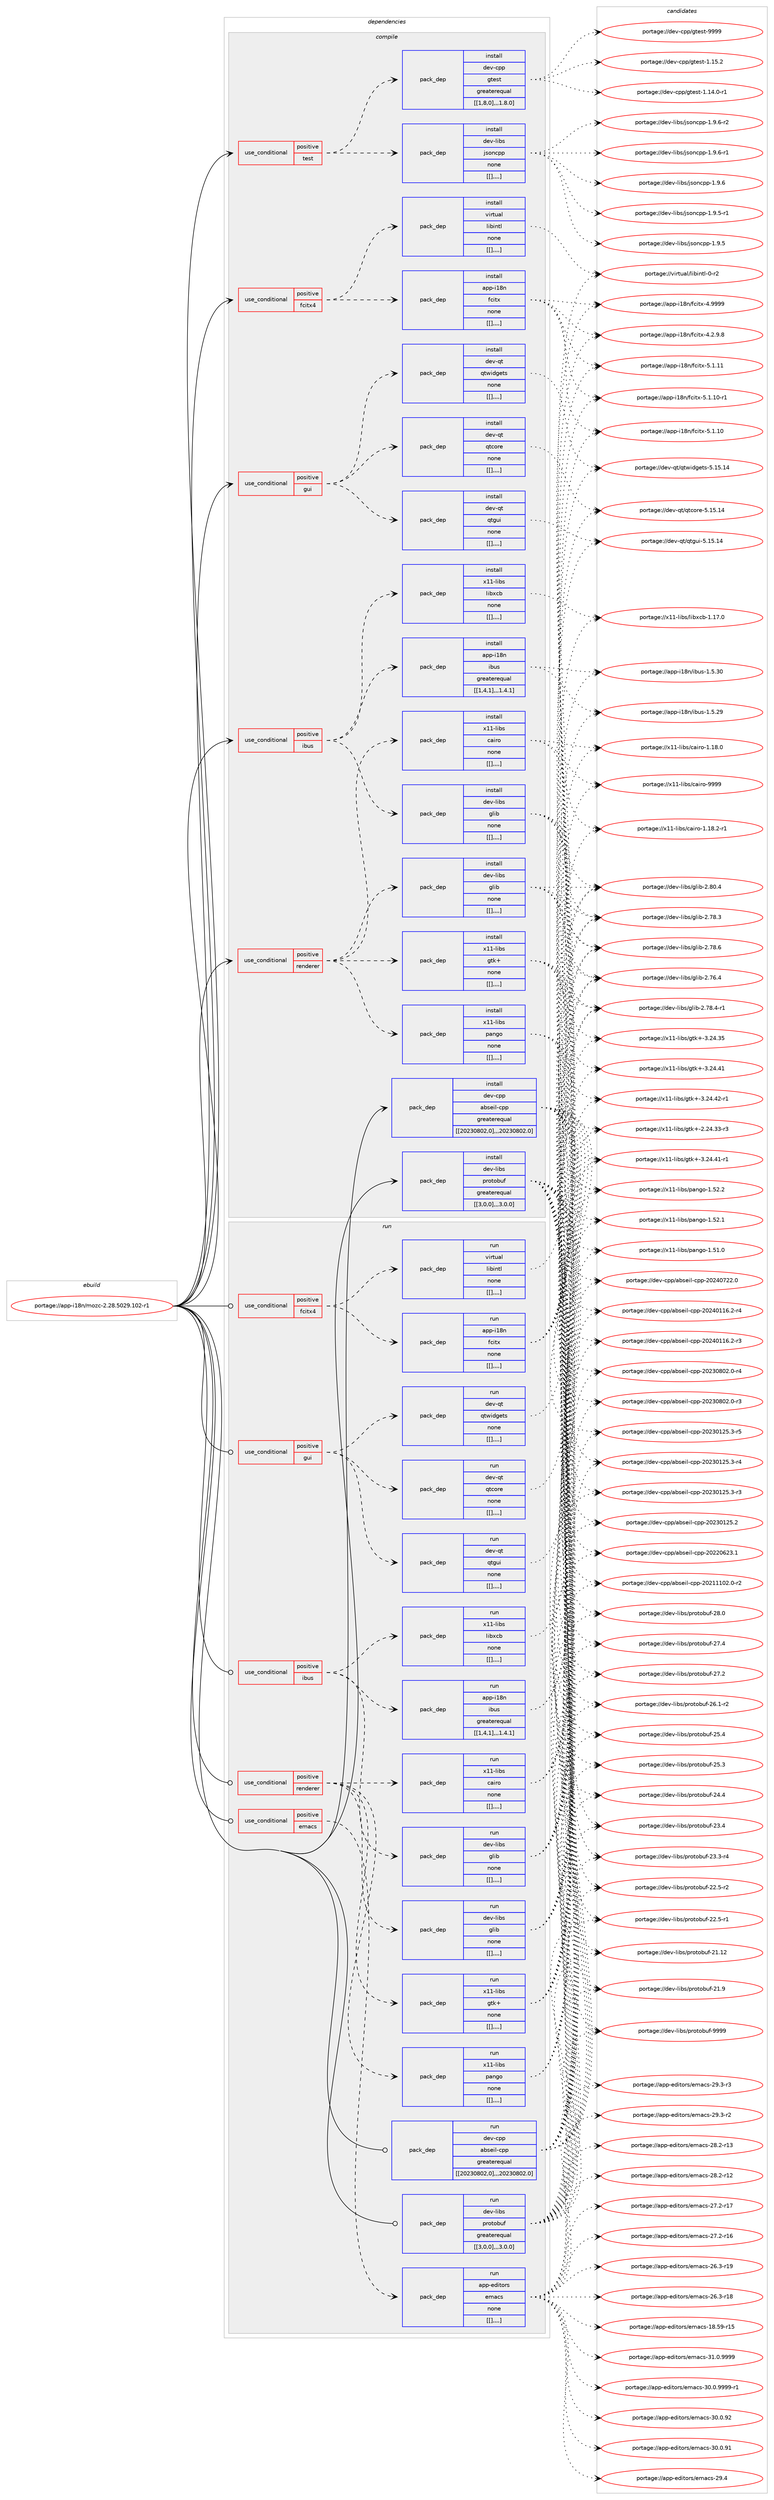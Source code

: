 digraph prolog {

# *************
# Graph options
# *************

newrank=true;
concentrate=true;
compound=true;
graph [rankdir=LR,fontname=Helvetica,fontsize=10,ranksep=1.5];#, ranksep=2.5, nodesep=0.2];
edge  [arrowhead=vee];
node  [fontname=Helvetica,fontsize=10];

# **********
# The ebuild
# **********

subgraph cluster_leftcol {
color=gray;
label=<<i>ebuild</i>>;
id [label="portage://app-i18n/mozc-2.28.5029.102-r1", color=red, width=4, href="../app-i18n/mozc-2.28.5029.102-r1.svg"];
}

# ****************
# The dependencies
# ****************

subgraph cluster_midcol {
color=gray;
label=<<i>dependencies</i>>;
subgraph cluster_compile {
fillcolor="#eeeeee";
style=filled;
label=<<i>compile</i>>;
subgraph cond12430 {
dependency41150 [label=<<TABLE BORDER="0" CELLBORDER="1" CELLSPACING="0" CELLPADDING="4"><TR><TD ROWSPAN="3" CELLPADDING="10">use_conditional</TD></TR><TR><TD>positive</TD></TR><TR><TD>fcitx4</TD></TR></TABLE>>, shape=none, color=red];
subgraph pack28327 {
dependency41167 [label=<<TABLE BORDER="0" CELLBORDER="1" CELLSPACING="0" CELLPADDING="4" WIDTH="220"><TR><TD ROWSPAN="6" CELLPADDING="30">pack_dep</TD></TR><TR><TD WIDTH="110">install</TD></TR><TR><TD>app-i18n</TD></TR><TR><TD>fcitx</TD></TR><TR><TD>none</TD></TR><TR><TD>[[],,,,]</TD></TR></TABLE>>, shape=none, color=blue];
}
dependency41150:e -> dependency41167:w [weight=20,style="dashed",arrowhead="vee"];
subgraph pack28330 {
dependency41173 [label=<<TABLE BORDER="0" CELLBORDER="1" CELLSPACING="0" CELLPADDING="4" WIDTH="220"><TR><TD ROWSPAN="6" CELLPADDING="30">pack_dep</TD></TR><TR><TD WIDTH="110">install</TD></TR><TR><TD>virtual</TD></TR><TR><TD>libintl</TD></TR><TR><TD>none</TD></TR><TR><TD>[[],,,,]</TD></TR></TABLE>>, shape=none, color=blue];
}
dependency41150:e -> dependency41173:w [weight=20,style="dashed",arrowhead="vee"];
}
id:e -> dependency41150:w [weight=20,style="solid",arrowhead="vee"];
subgraph cond12443 {
dependency41205 [label=<<TABLE BORDER="0" CELLBORDER="1" CELLSPACING="0" CELLPADDING="4"><TR><TD ROWSPAN="3" CELLPADDING="10">use_conditional</TD></TR><TR><TD>positive</TD></TR><TR><TD>gui</TD></TR></TABLE>>, shape=none, color=red];
subgraph pack28369 {
dependency41289 [label=<<TABLE BORDER="0" CELLBORDER="1" CELLSPACING="0" CELLPADDING="4" WIDTH="220"><TR><TD ROWSPAN="6" CELLPADDING="30">pack_dep</TD></TR><TR><TD WIDTH="110">install</TD></TR><TR><TD>dev-qt</TD></TR><TR><TD>qtcore</TD></TR><TR><TD>none</TD></TR><TR><TD>[[],,,,]</TD></TR></TABLE>>, shape=none, color=blue];
}
dependency41205:e -> dependency41289:w [weight=20,style="dashed",arrowhead="vee"];
subgraph pack28428 {
dependency41352 [label=<<TABLE BORDER="0" CELLBORDER="1" CELLSPACING="0" CELLPADDING="4" WIDTH="220"><TR><TD ROWSPAN="6" CELLPADDING="30">pack_dep</TD></TR><TR><TD WIDTH="110">install</TD></TR><TR><TD>dev-qt</TD></TR><TR><TD>qtgui</TD></TR><TR><TD>none</TD></TR><TR><TD>[[],,,,]</TD></TR></TABLE>>, shape=none, color=blue];
}
dependency41205:e -> dependency41352:w [weight=20,style="dashed",arrowhead="vee"];
subgraph pack28465 {
dependency41374 [label=<<TABLE BORDER="0" CELLBORDER="1" CELLSPACING="0" CELLPADDING="4" WIDTH="220"><TR><TD ROWSPAN="6" CELLPADDING="30">pack_dep</TD></TR><TR><TD WIDTH="110">install</TD></TR><TR><TD>dev-qt</TD></TR><TR><TD>qtwidgets</TD></TR><TR><TD>none</TD></TR><TR><TD>[[],,,,]</TD></TR></TABLE>>, shape=none, color=blue];
}
dependency41205:e -> dependency41374:w [weight=20,style="dashed",arrowhead="vee"];
}
id:e -> dependency41205:w [weight=20,style="solid",arrowhead="vee"];
subgraph cond12493 {
dependency41451 [label=<<TABLE BORDER="0" CELLBORDER="1" CELLSPACING="0" CELLPADDING="4"><TR><TD ROWSPAN="3" CELLPADDING="10">use_conditional</TD></TR><TR><TD>positive</TD></TR><TR><TD>ibus</TD></TR></TABLE>>, shape=none, color=red];
subgraph pack28562 {
dependency41490 [label=<<TABLE BORDER="0" CELLBORDER="1" CELLSPACING="0" CELLPADDING="4" WIDTH="220"><TR><TD ROWSPAN="6" CELLPADDING="30">pack_dep</TD></TR><TR><TD WIDTH="110">install</TD></TR><TR><TD>app-i18n</TD></TR><TR><TD>ibus</TD></TR><TR><TD>greaterequal</TD></TR><TR><TD>[[1,4,1],,,1.4.1]</TD></TR></TABLE>>, shape=none, color=blue];
}
dependency41451:e -> dependency41490:w [weight=20,style="dashed",arrowhead="vee"];
subgraph pack28565 {
dependency41511 [label=<<TABLE BORDER="0" CELLBORDER="1" CELLSPACING="0" CELLPADDING="4" WIDTH="220"><TR><TD ROWSPAN="6" CELLPADDING="30">pack_dep</TD></TR><TR><TD WIDTH="110">install</TD></TR><TR><TD>dev-libs</TD></TR><TR><TD>glib</TD></TR><TR><TD>none</TD></TR><TR><TD>[[],,,,]</TD></TR></TABLE>>, shape=none, color=blue];
}
dependency41451:e -> dependency41511:w [weight=20,style="dashed",arrowhead="vee"];
subgraph pack28581 {
dependency41516 [label=<<TABLE BORDER="0" CELLBORDER="1" CELLSPACING="0" CELLPADDING="4" WIDTH="220"><TR><TD ROWSPAN="6" CELLPADDING="30">pack_dep</TD></TR><TR><TD WIDTH="110">install</TD></TR><TR><TD>x11-libs</TD></TR><TR><TD>libxcb</TD></TR><TR><TD>none</TD></TR><TR><TD>[[],,,,]</TD></TR></TABLE>>, shape=none, color=blue];
}
dependency41451:e -> dependency41516:w [weight=20,style="dashed",arrowhead="vee"];
}
id:e -> dependency41451:w [weight=20,style="solid",arrowhead="vee"];
subgraph cond12532 {
dependency41547 [label=<<TABLE BORDER="0" CELLBORDER="1" CELLSPACING="0" CELLPADDING="4"><TR><TD ROWSPAN="3" CELLPADDING="10">use_conditional</TD></TR><TR><TD>positive</TD></TR><TR><TD>renderer</TD></TR></TABLE>>, shape=none, color=red];
subgraph pack28612 {
dependency41563 [label=<<TABLE BORDER="0" CELLBORDER="1" CELLSPACING="0" CELLPADDING="4" WIDTH="220"><TR><TD ROWSPAN="6" CELLPADDING="30">pack_dep</TD></TR><TR><TD WIDTH="110">install</TD></TR><TR><TD>dev-libs</TD></TR><TR><TD>glib</TD></TR><TR><TD>none</TD></TR><TR><TD>[[],,,,]</TD></TR></TABLE>>, shape=none, color=blue];
}
dependency41547:e -> dependency41563:w [weight=20,style="dashed",arrowhead="vee"];
subgraph pack28615 {
dependency41568 [label=<<TABLE BORDER="0" CELLBORDER="1" CELLSPACING="0" CELLPADDING="4" WIDTH="220"><TR><TD ROWSPAN="6" CELLPADDING="30">pack_dep</TD></TR><TR><TD WIDTH="110">install</TD></TR><TR><TD>x11-libs</TD></TR><TR><TD>cairo</TD></TR><TR><TD>none</TD></TR><TR><TD>[[],,,,]</TD></TR></TABLE>>, shape=none, color=blue];
}
dependency41547:e -> dependency41568:w [weight=20,style="dashed",arrowhead="vee"];
subgraph pack28627 {
dependency41616 [label=<<TABLE BORDER="0" CELLBORDER="1" CELLSPACING="0" CELLPADDING="4" WIDTH="220"><TR><TD ROWSPAN="6" CELLPADDING="30">pack_dep</TD></TR><TR><TD WIDTH="110">install</TD></TR><TR><TD>x11-libs</TD></TR><TR><TD>gtk+</TD></TR><TR><TD>none</TD></TR><TR><TD>[[],,,,]</TD></TR></TABLE>>, shape=none, color=blue];
}
dependency41547:e -> dependency41616:w [weight=20,style="dashed",arrowhead="vee"];
subgraph pack28669 {
dependency41646 [label=<<TABLE BORDER="0" CELLBORDER="1" CELLSPACING="0" CELLPADDING="4" WIDTH="220"><TR><TD ROWSPAN="6" CELLPADDING="30">pack_dep</TD></TR><TR><TD WIDTH="110">install</TD></TR><TR><TD>x11-libs</TD></TR><TR><TD>pango</TD></TR><TR><TD>none</TD></TR><TR><TD>[[],,,,]</TD></TR></TABLE>>, shape=none, color=blue];
}
dependency41547:e -> dependency41646:w [weight=20,style="dashed",arrowhead="vee"];
}
id:e -> dependency41547:w [weight=20,style="solid",arrowhead="vee"];
subgraph cond12584 {
dependency41795 [label=<<TABLE BORDER="0" CELLBORDER="1" CELLSPACING="0" CELLPADDING="4"><TR><TD ROWSPAN="3" CELLPADDING="10">use_conditional</TD></TR><TR><TD>positive</TD></TR><TR><TD>test</TD></TR></TABLE>>, shape=none, color=red];
subgraph pack28794 {
dependency41804 [label=<<TABLE BORDER="0" CELLBORDER="1" CELLSPACING="0" CELLPADDING="4" WIDTH="220"><TR><TD ROWSPAN="6" CELLPADDING="30">pack_dep</TD></TR><TR><TD WIDTH="110">install</TD></TR><TR><TD>dev-cpp</TD></TR><TR><TD>gtest</TD></TR><TR><TD>greaterequal</TD></TR><TR><TD>[[1,8,0],,,1.8.0]</TD></TR></TABLE>>, shape=none, color=blue];
}
dependency41795:e -> dependency41804:w [weight=20,style="dashed",arrowhead="vee"];
subgraph pack28810 {
dependency41832 [label=<<TABLE BORDER="0" CELLBORDER="1" CELLSPACING="0" CELLPADDING="4" WIDTH="220"><TR><TD ROWSPAN="6" CELLPADDING="30">pack_dep</TD></TR><TR><TD WIDTH="110">install</TD></TR><TR><TD>dev-libs</TD></TR><TR><TD>jsoncpp</TD></TR><TR><TD>none</TD></TR><TR><TD>[[],,,,]</TD></TR></TABLE>>, shape=none, color=blue];
}
dependency41795:e -> dependency41832:w [weight=20,style="dashed",arrowhead="vee"];
}
id:e -> dependency41795:w [weight=20,style="solid",arrowhead="vee"];
subgraph pack28820 {
dependency41845 [label=<<TABLE BORDER="0" CELLBORDER="1" CELLSPACING="0" CELLPADDING="4" WIDTH="220"><TR><TD ROWSPAN="6" CELLPADDING="30">pack_dep</TD></TR><TR><TD WIDTH="110">install</TD></TR><TR><TD>dev-cpp</TD></TR><TR><TD>abseil-cpp</TD></TR><TR><TD>greaterequal</TD></TR><TR><TD>[[20230802,0],,,20230802.0]</TD></TR></TABLE>>, shape=none, color=blue];
}
id:e -> dependency41845:w [weight=20,style="solid",arrowhead="vee"];
subgraph pack28828 {
dependency41855 [label=<<TABLE BORDER="0" CELLBORDER="1" CELLSPACING="0" CELLPADDING="4" WIDTH="220"><TR><TD ROWSPAN="6" CELLPADDING="30">pack_dep</TD></TR><TR><TD WIDTH="110">install</TD></TR><TR><TD>dev-libs</TD></TR><TR><TD>protobuf</TD></TR><TR><TD>greaterequal</TD></TR><TR><TD>[[3,0,0],,,3.0.0]</TD></TR></TABLE>>, shape=none, color=blue];
}
id:e -> dependency41855:w [weight=20,style="solid",arrowhead="vee"];
}
subgraph cluster_compileandrun {
fillcolor="#eeeeee";
style=filled;
label=<<i>compile and run</i>>;
}
subgraph cluster_run {
fillcolor="#eeeeee";
style=filled;
label=<<i>run</i>>;
subgraph cond12608 {
dependency41868 [label=<<TABLE BORDER="0" CELLBORDER="1" CELLSPACING="0" CELLPADDING="4"><TR><TD ROWSPAN="3" CELLPADDING="10">use_conditional</TD></TR><TR><TD>positive</TD></TR><TR><TD>emacs</TD></TR></TABLE>>, shape=none, color=red];
subgraph pack28841 {
dependency41871 [label=<<TABLE BORDER="0" CELLBORDER="1" CELLSPACING="0" CELLPADDING="4" WIDTH="220"><TR><TD ROWSPAN="6" CELLPADDING="30">pack_dep</TD></TR><TR><TD WIDTH="110">run</TD></TR><TR><TD>app-editors</TD></TR><TR><TD>emacs</TD></TR><TR><TD>none</TD></TR><TR><TD>[[],,,,]</TD></TR></TABLE>>, shape=none, color=blue];
}
dependency41868:e -> dependency41871:w [weight=20,style="dashed",arrowhead="vee"];
}
id:e -> dependency41868:w [weight=20,style="solid",arrowhead="odot"];
subgraph cond12619 {
dependency41902 [label=<<TABLE BORDER="0" CELLBORDER="1" CELLSPACING="0" CELLPADDING="4"><TR><TD ROWSPAN="3" CELLPADDING="10">use_conditional</TD></TR><TR><TD>positive</TD></TR><TR><TD>fcitx4</TD></TR></TABLE>>, shape=none, color=red];
subgraph pack28906 {
dependency41958 [label=<<TABLE BORDER="0" CELLBORDER="1" CELLSPACING="0" CELLPADDING="4" WIDTH="220"><TR><TD ROWSPAN="6" CELLPADDING="30">pack_dep</TD></TR><TR><TD WIDTH="110">run</TD></TR><TR><TD>app-i18n</TD></TR><TR><TD>fcitx</TD></TR><TR><TD>none</TD></TR><TR><TD>[[],,,,]</TD></TR></TABLE>>, shape=none, color=blue];
}
dependency41902:e -> dependency41958:w [weight=20,style="dashed",arrowhead="vee"];
subgraph pack28931 {
dependency42055 [label=<<TABLE BORDER="0" CELLBORDER="1" CELLSPACING="0" CELLPADDING="4" WIDTH="220"><TR><TD ROWSPAN="6" CELLPADDING="30">pack_dep</TD></TR><TR><TD WIDTH="110">run</TD></TR><TR><TD>virtual</TD></TR><TR><TD>libintl</TD></TR><TR><TD>none</TD></TR><TR><TD>[[],,,,]</TD></TR></TABLE>>, shape=none, color=blue];
}
dependency41902:e -> dependency42055:w [weight=20,style="dashed",arrowhead="vee"];
}
id:e -> dependency41902:w [weight=20,style="solid",arrowhead="odot"];
subgraph cond12653 {
dependency42074 [label=<<TABLE BORDER="0" CELLBORDER="1" CELLSPACING="0" CELLPADDING="4"><TR><TD ROWSPAN="3" CELLPADDING="10">use_conditional</TD></TR><TR><TD>positive</TD></TR><TR><TD>gui</TD></TR></TABLE>>, shape=none, color=red];
subgraph pack28996 {
dependency42077 [label=<<TABLE BORDER="0" CELLBORDER="1" CELLSPACING="0" CELLPADDING="4" WIDTH="220"><TR><TD ROWSPAN="6" CELLPADDING="30">pack_dep</TD></TR><TR><TD WIDTH="110">run</TD></TR><TR><TD>dev-qt</TD></TR><TR><TD>qtcore</TD></TR><TR><TD>none</TD></TR><TR><TD>[[],,,,]</TD></TR></TABLE>>, shape=none, color=blue];
}
dependency42074:e -> dependency42077:w [weight=20,style="dashed",arrowhead="vee"];
subgraph pack28998 {
dependency42151 [label=<<TABLE BORDER="0" CELLBORDER="1" CELLSPACING="0" CELLPADDING="4" WIDTH="220"><TR><TD ROWSPAN="6" CELLPADDING="30">pack_dep</TD></TR><TR><TD WIDTH="110">run</TD></TR><TR><TD>dev-qt</TD></TR><TR><TD>qtgui</TD></TR><TR><TD>none</TD></TR><TR><TD>[[],,,,]</TD></TR></TABLE>>, shape=none, color=blue];
}
dependency42074:e -> dependency42151:w [weight=20,style="dashed",arrowhead="vee"];
subgraph pack29067 {
dependency42190 [label=<<TABLE BORDER="0" CELLBORDER="1" CELLSPACING="0" CELLPADDING="4" WIDTH="220"><TR><TD ROWSPAN="6" CELLPADDING="30">pack_dep</TD></TR><TR><TD WIDTH="110">run</TD></TR><TR><TD>dev-qt</TD></TR><TR><TD>qtwidgets</TD></TR><TR><TD>none</TD></TR><TR><TD>[[],,,,]</TD></TR></TABLE>>, shape=none, color=blue];
}
dependency42074:e -> dependency42190:w [weight=20,style="dashed",arrowhead="vee"];
}
id:e -> dependency42074:w [weight=20,style="solid",arrowhead="odot"];
subgraph cond12686 {
dependency42210 [label=<<TABLE BORDER="0" CELLBORDER="1" CELLSPACING="0" CELLPADDING="4"><TR><TD ROWSPAN="3" CELLPADDING="10">use_conditional</TD></TR><TR><TD>positive</TD></TR><TR><TD>ibus</TD></TR></TABLE>>, shape=none, color=red];
subgraph pack29183 {
dependency42313 [label=<<TABLE BORDER="0" CELLBORDER="1" CELLSPACING="0" CELLPADDING="4" WIDTH="220"><TR><TD ROWSPAN="6" CELLPADDING="30">pack_dep</TD></TR><TR><TD WIDTH="110">run</TD></TR><TR><TD>app-i18n</TD></TR><TR><TD>ibus</TD></TR><TR><TD>greaterequal</TD></TR><TR><TD>[[1,4,1],,,1.4.1]</TD></TR></TABLE>>, shape=none, color=blue];
}
dependency42210:e -> dependency42313:w [weight=20,style="dashed",arrowhead="vee"];
subgraph pack29202 {
dependency42338 [label=<<TABLE BORDER="0" CELLBORDER="1" CELLSPACING="0" CELLPADDING="4" WIDTH="220"><TR><TD ROWSPAN="6" CELLPADDING="30">pack_dep</TD></TR><TR><TD WIDTH="110">run</TD></TR><TR><TD>dev-libs</TD></TR><TR><TD>glib</TD></TR><TR><TD>none</TD></TR><TR><TD>[[],,,,]</TD></TR></TABLE>>, shape=none, color=blue];
}
dependency42210:e -> dependency42338:w [weight=20,style="dashed",arrowhead="vee"];
subgraph pack29205 {
dependency42340 [label=<<TABLE BORDER="0" CELLBORDER="1" CELLSPACING="0" CELLPADDING="4" WIDTH="220"><TR><TD ROWSPAN="6" CELLPADDING="30">pack_dep</TD></TR><TR><TD WIDTH="110">run</TD></TR><TR><TD>x11-libs</TD></TR><TR><TD>libxcb</TD></TR><TR><TD>none</TD></TR><TR><TD>[[],,,,]</TD></TR></TABLE>>, shape=none, color=blue];
}
dependency42210:e -> dependency42340:w [weight=20,style="dashed",arrowhead="vee"];
}
id:e -> dependency42210:w [weight=20,style="solid",arrowhead="odot"];
subgraph cond12729 {
dependency42433 [label=<<TABLE BORDER="0" CELLBORDER="1" CELLSPACING="0" CELLPADDING="4"><TR><TD ROWSPAN="3" CELLPADDING="10">use_conditional</TD></TR><TR><TD>positive</TD></TR><TR><TD>renderer</TD></TR></TABLE>>, shape=none, color=red];
subgraph pack29301 {
dependency42455 [label=<<TABLE BORDER="0" CELLBORDER="1" CELLSPACING="0" CELLPADDING="4" WIDTH="220"><TR><TD ROWSPAN="6" CELLPADDING="30">pack_dep</TD></TR><TR><TD WIDTH="110">run</TD></TR><TR><TD>dev-libs</TD></TR><TR><TD>glib</TD></TR><TR><TD>none</TD></TR><TR><TD>[[],,,,]</TD></TR></TABLE>>, shape=none, color=blue];
}
dependency42433:e -> dependency42455:w [weight=20,style="dashed",arrowhead="vee"];
subgraph pack29310 {
dependency42472 [label=<<TABLE BORDER="0" CELLBORDER="1" CELLSPACING="0" CELLPADDING="4" WIDTH="220"><TR><TD ROWSPAN="6" CELLPADDING="30">pack_dep</TD></TR><TR><TD WIDTH="110">run</TD></TR><TR><TD>x11-libs</TD></TR><TR><TD>cairo</TD></TR><TR><TD>none</TD></TR><TR><TD>[[],,,,]</TD></TR></TABLE>>, shape=none, color=blue];
}
dependency42433:e -> dependency42472:w [weight=20,style="dashed",arrowhead="vee"];
subgraph pack29314 {
dependency42496 [label=<<TABLE BORDER="0" CELLBORDER="1" CELLSPACING="0" CELLPADDING="4" WIDTH="220"><TR><TD ROWSPAN="6" CELLPADDING="30">pack_dep</TD></TR><TR><TD WIDTH="110">run</TD></TR><TR><TD>x11-libs</TD></TR><TR><TD>gtk+</TD></TR><TR><TD>none</TD></TR><TR><TD>[[],,,,]</TD></TR></TABLE>>, shape=none, color=blue];
}
dependency42433:e -> dependency42496:w [weight=20,style="dashed",arrowhead="vee"];
subgraph pack29340 {
dependency42499 [label=<<TABLE BORDER="0" CELLBORDER="1" CELLSPACING="0" CELLPADDING="4" WIDTH="220"><TR><TD ROWSPAN="6" CELLPADDING="30">pack_dep</TD></TR><TR><TD WIDTH="110">run</TD></TR><TR><TD>x11-libs</TD></TR><TR><TD>pango</TD></TR><TR><TD>none</TD></TR><TR><TD>[[],,,,]</TD></TR></TABLE>>, shape=none, color=blue];
}
dependency42433:e -> dependency42499:w [weight=20,style="dashed",arrowhead="vee"];
}
id:e -> dependency42433:w [weight=20,style="solid",arrowhead="odot"];
subgraph pack29353 {
dependency42522 [label=<<TABLE BORDER="0" CELLBORDER="1" CELLSPACING="0" CELLPADDING="4" WIDTH="220"><TR><TD ROWSPAN="6" CELLPADDING="30">pack_dep</TD></TR><TR><TD WIDTH="110">run</TD></TR><TR><TD>dev-cpp</TD></TR><TR><TD>abseil-cpp</TD></TR><TR><TD>greaterequal</TD></TR><TR><TD>[[20230802,0],,,20230802.0]</TD></TR></TABLE>>, shape=none, color=blue];
}
id:e -> dependency42522:w [weight=20,style="solid",arrowhead="odot"];
subgraph pack29377 {
dependency42553 [label=<<TABLE BORDER="0" CELLBORDER="1" CELLSPACING="0" CELLPADDING="4" WIDTH="220"><TR><TD ROWSPAN="6" CELLPADDING="30">pack_dep</TD></TR><TR><TD WIDTH="110">run</TD></TR><TR><TD>dev-libs</TD></TR><TR><TD>protobuf</TD></TR><TR><TD>greaterequal</TD></TR><TR><TD>[[3,0,0],,,3.0.0]</TD></TR></TABLE>>, shape=none, color=blue];
}
id:e -> dependency42553:w [weight=20,style="solid",arrowhead="odot"];
}
}

# **************
# The candidates
# **************

subgraph cluster_choices {
rank=same;
color=gray;
label=<<i>candidates</i>>;

subgraph choice26979 {
color=black;
nodesep=1;
choice97112112451054956110471029910511612045534649464949 [label="portage://app-i18n/fcitx-5.1.11", color=red, width=4,href="../app-i18n/fcitx-5.1.11.svg"];
choice971121124510549561104710299105116120455346494649484511449 [label="portage://app-i18n/fcitx-5.1.10-r1", color=red, width=4,href="../app-i18n/fcitx-5.1.10-r1.svg"];
choice97112112451054956110471029910511612045534649464948 [label="portage://app-i18n/fcitx-5.1.10", color=red, width=4,href="../app-i18n/fcitx-5.1.10.svg"];
choice97112112451054956110471029910511612045524657575757 [label="portage://app-i18n/fcitx-4.9999", color=red, width=4,href="../app-i18n/fcitx-4.9999.svg"];
choice9711211245105495611047102991051161204552465046574656 [label="portage://app-i18n/fcitx-4.2.9.8", color=red, width=4,href="../app-i18n/fcitx-4.2.9.8.svg"];
dependency41167:e -> choice97112112451054956110471029910511612045534649464949:w [style=dotted,weight="100"];
dependency41167:e -> choice971121124510549561104710299105116120455346494649484511449:w [style=dotted,weight="100"];
dependency41167:e -> choice97112112451054956110471029910511612045534649464948:w [style=dotted,weight="100"];
dependency41167:e -> choice97112112451054956110471029910511612045524657575757:w [style=dotted,weight="100"];
dependency41167:e -> choice9711211245105495611047102991051161204552465046574656:w [style=dotted,weight="100"];
}
subgraph choice26985 {
color=black;
nodesep=1;
choice11810511411611797108471081059810511011610845484511450 [label="portage://virtual/libintl-0-r2", color=red, width=4,href="../virtual/libintl-0-r2.svg"];
dependency41173:e -> choice11810511411611797108471081059810511011610845484511450:w [style=dotted,weight="100"];
}
subgraph choice27049 {
color=black;
nodesep=1;
choice1001011184511311647113116991111141014553464953464952 [label="portage://dev-qt/qtcore-5.15.14", color=red, width=4,href="../dev-qt/qtcore-5.15.14.svg"];
dependency41289:e -> choice1001011184511311647113116991111141014553464953464952:w [style=dotted,weight="100"];
}
subgraph choice27096 {
color=black;
nodesep=1;
choice10010111845113116471131161031171054553464953464952 [label="portage://dev-qt/qtgui-5.15.14", color=red, width=4,href="../dev-qt/qtgui-5.15.14.svg"];
dependency41352:e -> choice10010111845113116471131161031171054553464953464952:w [style=dotted,weight="100"];
}
subgraph choice27103 {
color=black;
nodesep=1;
choice10010111845113116471131161191051001031011161154553464953464952 [label="portage://dev-qt/qtwidgets-5.15.14", color=red, width=4,href="../dev-qt/qtwidgets-5.15.14.svg"];
dependency41374:e -> choice10010111845113116471131161191051001031011161154553464953464952:w [style=dotted,weight="100"];
}
subgraph choice27108 {
color=black;
nodesep=1;
choice97112112451054956110471059811711545494653465148 [label="portage://app-i18n/ibus-1.5.30", color=red, width=4,href="../app-i18n/ibus-1.5.30.svg"];
choice97112112451054956110471059811711545494653465057 [label="portage://app-i18n/ibus-1.5.29", color=red, width=4,href="../app-i18n/ibus-1.5.29.svg"];
dependency41490:e -> choice97112112451054956110471059811711545494653465148:w [style=dotted,weight="100"];
dependency41490:e -> choice97112112451054956110471059811711545494653465057:w [style=dotted,weight="100"];
}
subgraph choice27156 {
color=black;
nodesep=1;
choice1001011184510810598115471031081059845504656484652 [label="portage://dev-libs/glib-2.80.4", color=red, width=4,href="../dev-libs/glib-2.80.4.svg"];
choice1001011184510810598115471031081059845504655564654 [label="portage://dev-libs/glib-2.78.6", color=red, width=4,href="../dev-libs/glib-2.78.6.svg"];
choice10010111845108105981154710310810598455046555646524511449 [label="portage://dev-libs/glib-2.78.4-r1", color=red, width=4,href="../dev-libs/glib-2.78.4-r1.svg"];
choice1001011184510810598115471031081059845504655564651 [label="portage://dev-libs/glib-2.78.3", color=red, width=4,href="../dev-libs/glib-2.78.3.svg"];
choice1001011184510810598115471031081059845504655544652 [label="portage://dev-libs/glib-2.76.4", color=red, width=4,href="../dev-libs/glib-2.76.4.svg"];
dependency41511:e -> choice1001011184510810598115471031081059845504656484652:w [style=dotted,weight="100"];
dependency41511:e -> choice1001011184510810598115471031081059845504655564654:w [style=dotted,weight="100"];
dependency41511:e -> choice10010111845108105981154710310810598455046555646524511449:w [style=dotted,weight="100"];
dependency41511:e -> choice1001011184510810598115471031081059845504655564651:w [style=dotted,weight="100"];
dependency41511:e -> choice1001011184510810598115471031081059845504655544652:w [style=dotted,weight="100"];
}
subgraph choice27178 {
color=black;
nodesep=1;
choice120494945108105981154710810598120999845494649554648 [label="portage://x11-libs/libxcb-1.17.0", color=red, width=4,href="../x11-libs/libxcb-1.17.0.svg"];
dependency41516:e -> choice120494945108105981154710810598120999845494649554648:w [style=dotted,weight="100"];
}
subgraph choice27180 {
color=black;
nodesep=1;
choice1001011184510810598115471031081059845504656484652 [label="portage://dev-libs/glib-2.80.4", color=red, width=4,href="../dev-libs/glib-2.80.4.svg"];
choice1001011184510810598115471031081059845504655564654 [label="portage://dev-libs/glib-2.78.6", color=red, width=4,href="../dev-libs/glib-2.78.6.svg"];
choice10010111845108105981154710310810598455046555646524511449 [label="portage://dev-libs/glib-2.78.4-r1", color=red, width=4,href="../dev-libs/glib-2.78.4-r1.svg"];
choice1001011184510810598115471031081059845504655564651 [label="portage://dev-libs/glib-2.78.3", color=red, width=4,href="../dev-libs/glib-2.78.3.svg"];
choice1001011184510810598115471031081059845504655544652 [label="portage://dev-libs/glib-2.76.4", color=red, width=4,href="../dev-libs/glib-2.76.4.svg"];
dependency41563:e -> choice1001011184510810598115471031081059845504656484652:w [style=dotted,weight="100"];
dependency41563:e -> choice1001011184510810598115471031081059845504655564654:w [style=dotted,weight="100"];
dependency41563:e -> choice10010111845108105981154710310810598455046555646524511449:w [style=dotted,weight="100"];
dependency41563:e -> choice1001011184510810598115471031081059845504655564651:w [style=dotted,weight="100"];
dependency41563:e -> choice1001011184510810598115471031081059845504655544652:w [style=dotted,weight="100"];
}
subgraph choice27190 {
color=black;
nodesep=1;
choice120494945108105981154799971051141114557575757 [label="portage://x11-libs/cairo-9999", color=red, width=4,href="../x11-libs/cairo-9999.svg"];
choice12049494510810598115479997105114111454946495646504511449 [label="portage://x11-libs/cairo-1.18.2-r1", color=red, width=4,href="../x11-libs/cairo-1.18.2-r1.svg"];
choice1204949451081059811547999710511411145494649564648 [label="portage://x11-libs/cairo-1.18.0", color=red, width=4,href="../x11-libs/cairo-1.18.0.svg"];
dependency41568:e -> choice120494945108105981154799971051141114557575757:w [style=dotted,weight="100"];
dependency41568:e -> choice12049494510810598115479997105114111454946495646504511449:w [style=dotted,weight="100"];
dependency41568:e -> choice1204949451081059811547999710511411145494649564648:w [style=dotted,weight="100"];
}
subgraph choice27221 {
color=black;
nodesep=1;
choice12049494510810598115471031161074345514650524652504511449 [label="portage://x11-libs/gtk+-3.24.42-r1", color=red, width=4,href="../x11-libs/gtk+-3.24.42-r1.svg"];
choice12049494510810598115471031161074345514650524652494511449 [label="portage://x11-libs/gtk+-3.24.41-r1", color=red, width=4,href="../x11-libs/gtk+-3.24.41-r1.svg"];
choice1204949451081059811547103116107434551465052465249 [label="portage://x11-libs/gtk+-3.24.41", color=red, width=4,href="../x11-libs/gtk+-3.24.41.svg"];
choice1204949451081059811547103116107434551465052465153 [label="portage://x11-libs/gtk+-3.24.35", color=red, width=4,href="../x11-libs/gtk+-3.24.35.svg"];
choice12049494510810598115471031161074345504650524651514511451 [label="portage://x11-libs/gtk+-2.24.33-r3", color=red, width=4,href="../x11-libs/gtk+-2.24.33-r3.svg"];
dependency41616:e -> choice12049494510810598115471031161074345514650524652504511449:w [style=dotted,weight="100"];
dependency41616:e -> choice12049494510810598115471031161074345514650524652494511449:w [style=dotted,weight="100"];
dependency41616:e -> choice1204949451081059811547103116107434551465052465249:w [style=dotted,weight="100"];
dependency41616:e -> choice1204949451081059811547103116107434551465052465153:w [style=dotted,weight="100"];
dependency41616:e -> choice12049494510810598115471031161074345504650524651514511451:w [style=dotted,weight="100"];
}
subgraph choice27271 {
color=black;
nodesep=1;
choice12049494510810598115471129711010311145494653504650 [label="portage://x11-libs/pango-1.52.2", color=red, width=4,href="../x11-libs/pango-1.52.2.svg"];
choice12049494510810598115471129711010311145494653504649 [label="portage://x11-libs/pango-1.52.1", color=red, width=4,href="../x11-libs/pango-1.52.1.svg"];
choice12049494510810598115471129711010311145494653494648 [label="portage://x11-libs/pango-1.51.0", color=red, width=4,href="../x11-libs/pango-1.51.0.svg"];
dependency41646:e -> choice12049494510810598115471129711010311145494653504650:w [style=dotted,weight="100"];
dependency41646:e -> choice12049494510810598115471129711010311145494653504649:w [style=dotted,weight="100"];
dependency41646:e -> choice12049494510810598115471129711010311145494653494648:w [style=dotted,weight="100"];
}
subgraph choice27276 {
color=black;
nodesep=1;
choice1001011184599112112471031161011151164557575757 [label="portage://dev-cpp/gtest-9999", color=red, width=4,href="../dev-cpp/gtest-9999.svg"];
choice10010111845991121124710311610111511645494649534650 [label="portage://dev-cpp/gtest-1.15.2", color=red, width=4,href="../dev-cpp/gtest-1.15.2.svg"];
choice100101118459911211247103116101115116454946495246484511449 [label="portage://dev-cpp/gtest-1.14.0-r1", color=red, width=4,href="../dev-cpp/gtest-1.14.0-r1.svg"];
dependency41804:e -> choice1001011184599112112471031161011151164557575757:w [style=dotted,weight="100"];
dependency41804:e -> choice10010111845991121124710311610111511645494649534650:w [style=dotted,weight="100"];
dependency41804:e -> choice100101118459911211247103116101115116454946495246484511449:w [style=dotted,weight="100"];
}
subgraph choice27285 {
color=black;
nodesep=1;
choice100101118451081059811547106115111110991121124549465746544511450 [label="portage://dev-libs/jsoncpp-1.9.6-r2", color=red, width=4,href="../dev-libs/jsoncpp-1.9.6-r2.svg"];
choice100101118451081059811547106115111110991121124549465746544511449 [label="portage://dev-libs/jsoncpp-1.9.6-r1", color=red, width=4,href="../dev-libs/jsoncpp-1.9.6-r1.svg"];
choice10010111845108105981154710611511111099112112454946574654 [label="portage://dev-libs/jsoncpp-1.9.6", color=red, width=4,href="../dev-libs/jsoncpp-1.9.6.svg"];
choice100101118451081059811547106115111110991121124549465746534511449 [label="portage://dev-libs/jsoncpp-1.9.5-r1", color=red, width=4,href="../dev-libs/jsoncpp-1.9.5-r1.svg"];
choice10010111845108105981154710611511111099112112454946574653 [label="portage://dev-libs/jsoncpp-1.9.5", color=red, width=4,href="../dev-libs/jsoncpp-1.9.5.svg"];
dependency41832:e -> choice100101118451081059811547106115111110991121124549465746544511450:w [style=dotted,weight="100"];
dependency41832:e -> choice100101118451081059811547106115111110991121124549465746544511449:w [style=dotted,weight="100"];
dependency41832:e -> choice10010111845108105981154710611511111099112112454946574654:w [style=dotted,weight="100"];
dependency41832:e -> choice100101118451081059811547106115111110991121124549465746534511449:w [style=dotted,weight="100"];
dependency41832:e -> choice10010111845108105981154710611511111099112112454946574653:w [style=dotted,weight="100"];
}
subgraph choice27312 {
color=black;
nodesep=1;
choice100101118459911211247979811510110510845991121124550485052485550504648 [label="portage://dev-cpp/abseil-cpp-20240722.0", color=red, width=4,href="../dev-cpp/abseil-cpp-20240722.0.svg"];
choice1001011184599112112479798115101105108459911211245504850524849495446504511452 [label="portage://dev-cpp/abseil-cpp-20240116.2-r4", color=red, width=4,href="../dev-cpp/abseil-cpp-20240116.2-r4.svg"];
choice1001011184599112112479798115101105108459911211245504850524849495446504511451 [label="portage://dev-cpp/abseil-cpp-20240116.2-r3", color=red, width=4,href="../dev-cpp/abseil-cpp-20240116.2-r3.svg"];
choice1001011184599112112479798115101105108459911211245504850514856485046484511452 [label="portage://dev-cpp/abseil-cpp-20230802.0-r4", color=red, width=4,href="../dev-cpp/abseil-cpp-20230802.0-r4.svg"];
choice1001011184599112112479798115101105108459911211245504850514856485046484511451 [label="portage://dev-cpp/abseil-cpp-20230802.0-r3", color=red, width=4,href="../dev-cpp/abseil-cpp-20230802.0-r3.svg"];
choice1001011184599112112479798115101105108459911211245504850514849505346514511453 [label="portage://dev-cpp/abseil-cpp-20230125.3-r5", color=red, width=4,href="../dev-cpp/abseil-cpp-20230125.3-r5.svg"];
choice1001011184599112112479798115101105108459911211245504850514849505346514511452 [label="portage://dev-cpp/abseil-cpp-20230125.3-r4", color=red, width=4,href="../dev-cpp/abseil-cpp-20230125.3-r4.svg"];
choice1001011184599112112479798115101105108459911211245504850514849505346514511451 [label="portage://dev-cpp/abseil-cpp-20230125.3-r3", color=red, width=4,href="../dev-cpp/abseil-cpp-20230125.3-r3.svg"];
choice100101118459911211247979811510110510845991121124550485051484950534650 [label="portage://dev-cpp/abseil-cpp-20230125.2", color=red, width=4,href="../dev-cpp/abseil-cpp-20230125.2.svg"];
choice100101118459911211247979811510110510845991121124550485050485450514649 [label="portage://dev-cpp/abseil-cpp-20220623.1", color=red, width=4,href="../dev-cpp/abseil-cpp-20220623.1.svg"];
choice1001011184599112112479798115101105108459911211245504850494949485046484511450 [label="portage://dev-cpp/abseil-cpp-20211102.0-r2", color=red, width=4,href="../dev-cpp/abseil-cpp-20211102.0-r2.svg"];
dependency41845:e -> choice100101118459911211247979811510110510845991121124550485052485550504648:w [style=dotted,weight="100"];
dependency41845:e -> choice1001011184599112112479798115101105108459911211245504850524849495446504511452:w [style=dotted,weight="100"];
dependency41845:e -> choice1001011184599112112479798115101105108459911211245504850524849495446504511451:w [style=dotted,weight="100"];
dependency41845:e -> choice1001011184599112112479798115101105108459911211245504850514856485046484511452:w [style=dotted,weight="100"];
dependency41845:e -> choice1001011184599112112479798115101105108459911211245504850514856485046484511451:w [style=dotted,weight="100"];
dependency41845:e -> choice1001011184599112112479798115101105108459911211245504850514849505346514511453:w [style=dotted,weight="100"];
dependency41845:e -> choice1001011184599112112479798115101105108459911211245504850514849505346514511452:w [style=dotted,weight="100"];
dependency41845:e -> choice1001011184599112112479798115101105108459911211245504850514849505346514511451:w [style=dotted,weight="100"];
dependency41845:e -> choice100101118459911211247979811510110510845991121124550485051484950534650:w [style=dotted,weight="100"];
dependency41845:e -> choice100101118459911211247979811510110510845991121124550485050485450514649:w [style=dotted,weight="100"];
dependency41845:e -> choice1001011184599112112479798115101105108459911211245504850494949485046484511450:w [style=dotted,weight="100"];
}
subgraph choice27329 {
color=black;
nodesep=1;
choice100101118451081059811547112114111116111981171024557575757 [label="portage://dev-libs/protobuf-9999", color=red, width=4,href="../dev-libs/protobuf-9999.svg"];
choice100101118451081059811547112114111116111981171024550564648 [label="portage://dev-libs/protobuf-28.0", color=red, width=4,href="../dev-libs/protobuf-28.0.svg"];
choice100101118451081059811547112114111116111981171024550554652 [label="portage://dev-libs/protobuf-27.4", color=red, width=4,href="../dev-libs/protobuf-27.4.svg"];
choice100101118451081059811547112114111116111981171024550554650 [label="portage://dev-libs/protobuf-27.2", color=red, width=4,href="../dev-libs/protobuf-27.2.svg"];
choice1001011184510810598115471121141111161119811710245505446494511450 [label="portage://dev-libs/protobuf-26.1-r2", color=red, width=4,href="../dev-libs/protobuf-26.1-r2.svg"];
choice100101118451081059811547112114111116111981171024550534652 [label="portage://dev-libs/protobuf-25.4", color=red, width=4,href="../dev-libs/protobuf-25.4.svg"];
choice100101118451081059811547112114111116111981171024550534651 [label="portage://dev-libs/protobuf-25.3", color=red, width=4,href="../dev-libs/protobuf-25.3.svg"];
choice100101118451081059811547112114111116111981171024550524652 [label="portage://dev-libs/protobuf-24.4", color=red, width=4,href="../dev-libs/protobuf-24.4.svg"];
choice100101118451081059811547112114111116111981171024550514652 [label="portage://dev-libs/protobuf-23.4", color=red, width=4,href="../dev-libs/protobuf-23.4.svg"];
choice1001011184510810598115471121141111161119811710245505146514511452 [label="portage://dev-libs/protobuf-23.3-r4", color=red, width=4,href="../dev-libs/protobuf-23.3-r4.svg"];
choice1001011184510810598115471121141111161119811710245505046534511450 [label="portage://dev-libs/protobuf-22.5-r2", color=red, width=4,href="../dev-libs/protobuf-22.5-r2.svg"];
choice1001011184510810598115471121141111161119811710245505046534511449 [label="portage://dev-libs/protobuf-22.5-r1", color=red, width=4,href="../dev-libs/protobuf-22.5-r1.svg"];
choice10010111845108105981154711211411111611198117102455049464950 [label="portage://dev-libs/protobuf-21.12", color=red, width=4,href="../dev-libs/protobuf-21.12.svg"];
choice100101118451081059811547112114111116111981171024550494657 [label="portage://dev-libs/protobuf-21.9", color=red, width=4,href="../dev-libs/protobuf-21.9.svg"];
dependency41855:e -> choice100101118451081059811547112114111116111981171024557575757:w [style=dotted,weight="100"];
dependency41855:e -> choice100101118451081059811547112114111116111981171024550564648:w [style=dotted,weight="100"];
dependency41855:e -> choice100101118451081059811547112114111116111981171024550554652:w [style=dotted,weight="100"];
dependency41855:e -> choice100101118451081059811547112114111116111981171024550554650:w [style=dotted,weight="100"];
dependency41855:e -> choice1001011184510810598115471121141111161119811710245505446494511450:w [style=dotted,weight="100"];
dependency41855:e -> choice100101118451081059811547112114111116111981171024550534652:w [style=dotted,weight="100"];
dependency41855:e -> choice100101118451081059811547112114111116111981171024550534651:w [style=dotted,weight="100"];
dependency41855:e -> choice100101118451081059811547112114111116111981171024550524652:w [style=dotted,weight="100"];
dependency41855:e -> choice100101118451081059811547112114111116111981171024550514652:w [style=dotted,weight="100"];
dependency41855:e -> choice1001011184510810598115471121141111161119811710245505146514511452:w [style=dotted,weight="100"];
dependency41855:e -> choice1001011184510810598115471121141111161119811710245505046534511450:w [style=dotted,weight="100"];
dependency41855:e -> choice1001011184510810598115471121141111161119811710245505046534511449:w [style=dotted,weight="100"];
dependency41855:e -> choice10010111845108105981154711211411111611198117102455049464950:w [style=dotted,weight="100"];
dependency41855:e -> choice100101118451081059811547112114111116111981171024550494657:w [style=dotted,weight="100"];
}
subgraph choice27351 {
color=black;
nodesep=1;
choice971121124510110010511611111411547101109979911545514946484657575757 [label="portage://app-editors/emacs-31.0.9999", color=red, width=4,href="../app-editors/emacs-31.0.9999.svg"];
choice9711211245101100105116111114115471011099799115455148464846575757574511449 [label="portage://app-editors/emacs-30.0.9999-r1", color=red, width=4,href="../app-editors/emacs-30.0.9999-r1.svg"];
choice97112112451011001051161111141154710110997991154551484648465750 [label="portage://app-editors/emacs-30.0.92", color=red, width=4,href="../app-editors/emacs-30.0.92.svg"];
choice97112112451011001051161111141154710110997991154551484648465749 [label="portage://app-editors/emacs-30.0.91", color=red, width=4,href="../app-editors/emacs-30.0.91.svg"];
choice97112112451011001051161111141154710110997991154550574652 [label="portage://app-editors/emacs-29.4", color=red, width=4,href="../app-editors/emacs-29.4.svg"];
choice971121124510110010511611111411547101109979911545505746514511451 [label="portage://app-editors/emacs-29.3-r3", color=red, width=4,href="../app-editors/emacs-29.3-r3.svg"];
choice971121124510110010511611111411547101109979911545505746514511450 [label="portage://app-editors/emacs-29.3-r2", color=red, width=4,href="../app-editors/emacs-29.3-r2.svg"];
choice97112112451011001051161111141154710110997991154550564650451144951 [label="portage://app-editors/emacs-28.2-r13", color=red, width=4,href="../app-editors/emacs-28.2-r13.svg"];
choice97112112451011001051161111141154710110997991154550564650451144950 [label="portage://app-editors/emacs-28.2-r12", color=red, width=4,href="../app-editors/emacs-28.2-r12.svg"];
choice97112112451011001051161111141154710110997991154550554650451144955 [label="portage://app-editors/emacs-27.2-r17", color=red, width=4,href="../app-editors/emacs-27.2-r17.svg"];
choice97112112451011001051161111141154710110997991154550554650451144954 [label="portage://app-editors/emacs-27.2-r16", color=red, width=4,href="../app-editors/emacs-27.2-r16.svg"];
choice97112112451011001051161111141154710110997991154550544651451144957 [label="portage://app-editors/emacs-26.3-r19", color=red, width=4,href="../app-editors/emacs-26.3-r19.svg"];
choice97112112451011001051161111141154710110997991154550544651451144956 [label="portage://app-editors/emacs-26.3-r18", color=red, width=4,href="../app-editors/emacs-26.3-r18.svg"];
choice9711211245101100105116111114115471011099799115454956465357451144953 [label="portage://app-editors/emacs-18.59-r15", color=red, width=4,href="../app-editors/emacs-18.59-r15.svg"];
dependency41871:e -> choice971121124510110010511611111411547101109979911545514946484657575757:w [style=dotted,weight="100"];
dependency41871:e -> choice9711211245101100105116111114115471011099799115455148464846575757574511449:w [style=dotted,weight="100"];
dependency41871:e -> choice97112112451011001051161111141154710110997991154551484648465750:w [style=dotted,weight="100"];
dependency41871:e -> choice97112112451011001051161111141154710110997991154551484648465749:w [style=dotted,weight="100"];
dependency41871:e -> choice97112112451011001051161111141154710110997991154550574652:w [style=dotted,weight="100"];
dependency41871:e -> choice971121124510110010511611111411547101109979911545505746514511451:w [style=dotted,weight="100"];
dependency41871:e -> choice971121124510110010511611111411547101109979911545505746514511450:w [style=dotted,weight="100"];
dependency41871:e -> choice97112112451011001051161111141154710110997991154550564650451144951:w [style=dotted,weight="100"];
dependency41871:e -> choice97112112451011001051161111141154710110997991154550564650451144950:w [style=dotted,weight="100"];
dependency41871:e -> choice97112112451011001051161111141154710110997991154550554650451144955:w [style=dotted,weight="100"];
dependency41871:e -> choice97112112451011001051161111141154710110997991154550554650451144954:w [style=dotted,weight="100"];
dependency41871:e -> choice97112112451011001051161111141154710110997991154550544651451144957:w [style=dotted,weight="100"];
dependency41871:e -> choice97112112451011001051161111141154710110997991154550544651451144956:w [style=dotted,weight="100"];
dependency41871:e -> choice9711211245101100105116111114115471011099799115454956465357451144953:w [style=dotted,weight="100"];
}
subgraph choice27367 {
color=black;
nodesep=1;
choice97112112451054956110471029910511612045534649464949 [label="portage://app-i18n/fcitx-5.1.11", color=red, width=4,href="../app-i18n/fcitx-5.1.11.svg"];
choice971121124510549561104710299105116120455346494649484511449 [label="portage://app-i18n/fcitx-5.1.10-r1", color=red, width=4,href="../app-i18n/fcitx-5.1.10-r1.svg"];
choice97112112451054956110471029910511612045534649464948 [label="portage://app-i18n/fcitx-5.1.10", color=red, width=4,href="../app-i18n/fcitx-5.1.10.svg"];
choice97112112451054956110471029910511612045524657575757 [label="portage://app-i18n/fcitx-4.9999", color=red, width=4,href="../app-i18n/fcitx-4.9999.svg"];
choice9711211245105495611047102991051161204552465046574656 [label="portage://app-i18n/fcitx-4.2.9.8", color=red, width=4,href="../app-i18n/fcitx-4.2.9.8.svg"];
dependency41958:e -> choice97112112451054956110471029910511612045534649464949:w [style=dotted,weight="100"];
dependency41958:e -> choice971121124510549561104710299105116120455346494649484511449:w [style=dotted,weight="100"];
dependency41958:e -> choice97112112451054956110471029910511612045534649464948:w [style=dotted,weight="100"];
dependency41958:e -> choice97112112451054956110471029910511612045524657575757:w [style=dotted,weight="100"];
dependency41958:e -> choice9711211245105495611047102991051161204552465046574656:w [style=dotted,weight="100"];
}
subgraph choice27398 {
color=black;
nodesep=1;
choice11810511411611797108471081059810511011610845484511450 [label="portage://virtual/libintl-0-r2", color=red, width=4,href="../virtual/libintl-0-r2.svg"];
dependency42055:e -> choice11810511411611797108471081059810511011610845484511450:w [style=dotted,weight="100"];
}
subgraph choice27403 {
color=black;
nodesep=1;
choice1001011184511311647113116991111141014553464953464952 [label="portage://dev-qt/qtcore-5.15.14", color=red, width=4,href="../dev-qt/qtcore-5.15.14.svg"];
dependency42077:e -> choice1001011184511311647113116991111141014553464953464952:w [style=dotted,weight="100"];
}
subgraph choice27406 {
color=black;
nodesep=1;
choice10010111845113116471131161031171054553464953464952 [label="portage://dev-qt/qtgui-5.15.14", color=red, width=4,href="../dev-qt/qtgui-5.15.14.svg"];
dependency42151:e -> choice10010111845113116471131161031171054553464953464952:w [style=dotted,weight="100"];
}
subgraph choice27471 {
color=black;
nodesep=1;
choice10010111845113116471131161191051001031011161154553464953464952 [label="portage://dev-qt/qtwidgets-5.15.14", color=red, width=4,href="../dev-qt/qtwidgets-5.15.14.svg"];
dependency42190:e -> choice10010111845113116471131161191051001031011161154553464953464952:w [style=dotted,weight="100"];
}
subgraph choice27524 {
color=black;
nodesep=1;
choice97112112451054956110471059811711545494653465148 [label="portage://app-i18n/ibus-1.5.30", color=red, width=4,href="../app-i18n/ibus-1.5.30.svg"];
choice97112112451054956110471059811711545494653465057 [label="portage://app-i18n/ibus-1.5.29", color=red, width=4,href="../app-i18n/ibus-1.5.29.svg"];
dependency42313:e -> choice97112112451054956110471059811711545494653465148:w [style=dotted,weight="100"];
dependency42313:e -> choice97112112451054956110471059811711545494653465057:w [style=dotted,weight="100"];
}
subgraph choice27527 {
color=black;
nodesep=1;
choice1001011184510810598115471031081059845504656484652 [label="portage://dev-libs/glib-2.80.4", color=red, width=4,href="../dev-libs/glib-2.80.4.svg"];
choice1001011184510810598115471031081059845504655564654 [label="portage://dev-libs/glib-2.78.6", color=red, width=4,href="../dev-libs/glib-2.78.6.svg"];
choice10010111845108105981154710310810598455046555646524511449 [label="portage://dev-libs/glib-2.78.4-r1", color=red, width=4,href="../dev-libs/glib-2.78.4-r1.svg"];
choice1001011184510810598115471031081059845504655564651 [label="portage://dev-libs/glib-2.78.3", color=red, width=4,href="../dev-libs/glib-2.78.3.svg"];
choice1001011184510810598115471031081059845504655544652 [label="portage://dev-libs/glib-2.76.4", color=red, width=4,href="../dev-libs/glib-2.76.4.svg"];
dependency42338:e -> choice1001011184510810598115471031081059845504656484652:w [style=dotted,weight="100"];
dependency42338:e -> choice1001011184510810598115471031081059845504655564654:w [style=dotted,weight="100"];
dependency42338:e -> choice10010111845108105981154710310810598455046555646524511449:w [style=dotted,weight="100"];
dependency42338:e -> choice1001011184510810598115471031081059845504655564651:w [style=dotted,weight="100"];
dependency42338:e -> choice1001011184510810598115471031081059845504655544652:w [style=dotted,weight="100"];
}
subgraph choice27536 {
color=black;
nodesep=1;
choice120494945108105981154710810598120999845494649554648 [label="portage://x11-libs/libxcb-1.17.0", color=red, width=4,href="../x11-libs/libxcb-1.17.0.svg"];
dependency42340:e -> choice120494945108105981154710810598120999845494649554648:w [style=dotted,weight="100"];
}
subgraph choice27602 {
color=black;
nodesep=1;
choice1001011184510810598115471031081059845504656484652 [label="portage://dev-libs/glib-2.80.4", color=red, width=4,href="../dev-libs/glib-2.80.4.svg"];
choice1001011184510810598115471031081059845504655564654 [label="portage://dev-libs/glib-2.78.6", color=red, width=4,href="../dev-libs/glib-2.78.6.svg"];
choice10010111845108105981154710310810598455046555646524511449 [label="portage://dev-libs/glib-2.78.4-r1", color=red, width=4,href="../dev-libs/glib-2.78.4-r1.svg"];
choice1001011184510810598115471031081059845504655564651 [label="portage://dev-libs/glib-2.78.3", color=red, width=4,href="../dev-libs/glib-2.78.3.svg"];
choice1001011184510810598115471031081059845504655544652 [label="portage://dev-libs/glib-2.76.4", color=red, width=4,href="../dev-libs/glib-2.76.4.svg"];
dependency42455:e -> choice1001011184510810598115471031081059845504656484652:w [style=dotted,weight="100"];
dependency42455:e -> choice1001011184510810598115471031081059845504655564654:w [style=dotted,weight="100"];
dependency42455:e -> choice10010111845108105981154710310810598455046555646524511449:w [style=dotted,weight="100"];
dependency42455:e -> choice1001011184510810598115471031081059845504655564651:w [style=dotted,weight="100"];
dependency42455:e -> choice1001011184510810598115471031081059845504655544652:w [style=dotted,weight="100"];
}
subgraph choice27607 {
color=black;
nodesep=1;
choice120494945108105981154799971051141114557575757 [label="portage://x11-libs/cairo-9999", color=red, width=4,href="../x11-libs/cairo-9999.svg"];
choice12049494510810598115479997105114111454946495646504511449 [label="portage://x11-libs/cairo-1.18.2-r1", color=red, width=4,href="../x11-libs/cairo-1.18.2-r1.svg"];
choice1204949451081059811547999710511411145494649564648 [label="portage://x11-libs/cairo-1.18.0", color=red, width=4,href="../x11-libs/cairo-1.18.0.svg"];
dependency42472:e -> choice120494945108105981154799971051141114557575757:w [style=dotted,weight="100"];
dependency42472:e -> choice12049494510810598115479997105114111454946495646504511449:w [style=dotted,weight="100"];
dependency42472:e -> choice1204949451081059811547999710511411145494649564648:w [style=dotted,weight="100"];
}
subgraph choice27653 {
color=black;
nodesep=1;
choice12049494510810598115471031161074345514650524652504511449 [label="portage://x11-libs/gtk+-3.24.42-r1", color=red, width=4,href="../x11-libs/gtk+-3.24.42-r1.svg"];
choice12049494510810598115471031161074345514650524652494511449 [label="portage://x11-libs/gtk+-3.24.41-r1", color=red, width=4,href="../x11-libs/gtk+-3.24.41-r1.svg"];
choice1204949451081059811547103116107434551465052465249 [label="portage://x11-libs/gtk+-3.24.41", color=red, width=4,href="../x11-libs/gtk+-3.24.41.svg"];
choice1204949451081059811547103116107434551465052465153 [label="portage://x11-libs/gtk+-3.24.35", color=red, width=4,href="../x11-libs/gtk+-3.24.35.svg"];
choice12049494510810598115471031161074345504650524651514511451 [label="portage://x11-libs/gtk+-2.24.33-r3", color=red, width=4,href="../x11-libs/gtk+-2.24.33-r3.svg"];
dependency42496:e -> choice12049494510810598115471031161074345514650524652504511449:w [style=dotted,weight="100"];
dependency42496:e -> choice12049494510810598115471031161074345514650524652494511449:w [style=dotted,weight="100"];
dependency42496:e -> choice1204949451081059811547103116107434551465052465249:w [style=dotted,weight="100"];
dependency42496:e -> choice1204949451081059811547103116107434551465052465153:w [style=dotted,weight="100"];
dependency42496:e -> choice12049494510810598115471031161074345504650524651514511451:w [style=dotted,weight="100"];
}
subgraph choice27665 {
color=black;
nodesep=1;
choice12049494510810598115471129711010311145494653504650 [label="portage://x11-libs/pango-1.52.2", color=red, width=4,href="../x11-libs/pango-1.52.2.svg"];
choice12049494510810598115471129711010311145494653504649 [label="portage://x11-libs/pango-1.52.1", color=red, width=4,href="../x11-libs/pango-1.52.1.svg"];
choice12049494510810598115471129711010311145494653494648 [label="portage://x11-libs/pango-1.51.0", color=red, width=4,href="../x11-libs/pango-1.51.0.svg"];
dependency42499:e -> choice12049494510810598115471129711010311145494653504650:w [style=dotted,weight="100"];
dependency42499:e -> choice12049494510810598115471129711010311145494653504649:w [style=dotted,weight="100"];
dependency42499:e -> choice12049494510810598115471129711010311145494653494648:w [style=dotted,weight="100"];
}
subgraph choice27668 {
color=black;
nodesep=1;
choice100101118459911211247979811510110510845991121124550485052485550504648 [label="portage://dev-cpp/abseil-cpp-20240722.0", color=red, width=4,href="../dev-cpp/abseil-cpp-20240722.0.svg"];
choice1001011184599112112479798115101105108459911211245504850524849495446504511452 [label="portage://dev-cpp/abseil-cpp-20240116.2-r4", color=red, width=4,href="../dev-cpp/abseil-cpp-20240116.2-r4.svg"];
choice1001011184599112112479798115101105108459911211245504850524849495446504511451 [label="portage://dev-cpp/abseil-cpp-20240116.2-r3", color=red, width=4,href="../dev-cpp/abseil-cpp-20240116.2-r3.svg"];
choice1001011184599112112479798115101105108459911211245504850514856485046484511452 [label="portage://dev-cpp/abseil-cpp-20230802.0-r4", color=red, width=4,href="../dev-cpp/abseil-cpp-20230802.0-r4.svg"];
choice1001011184599112112479798115101105108459911211245504850514856485046484511451 [label="portage://dev-cpp/abseil-cpp-20230802.0-r3", color=red, width=4,href="../dev-cpp/abseil-cpp-20230802.0-r3.svg"];
choice1001011184599112112479798115101105108459911211245504850514849505346514511453 [label="portage://dev-cpp/abseil-cpp-20230125.3-r5", color=red, width=4,href="../dev-cpp/abseil-cpp-20230125.3-r5.svg"];
choice1001011184599112112479798115101105108459911211245504850514849505346514511452 [label="portage://dev-cpp/abseil-cpp-20230125.3-r4", color=red, width=4,href="../dev-cpp/abseil-cpp-20230125.3-r4.svg"];
choice1001011184599112112479798115101105108459911211245504850514849505346514511451 [label="portage://dev-cpp/abseil-cpp-20230125.3-r3", color=red, width=4,href="../dev-cpp/abseil-cpp-20230125.3-r3.svg"];
choice100101118459911211247979811510110510845991121124550485051484950534650 [label="portage://dev-cpp/abseil-cpp-20230125.2", color=red, width=4,href="../dev-cpp/abseil-cpp-20230125.2.svg"];
choice100101118459911211247979811510110510845991121124550485050485450514649 [label="portage://dev-cpp/abseil-cpp-20220623.1", color=red, width=4,href="../dev-cpp/abseil-cpp-20220623.1.svg"];
choice1001011184599112112479798115101105108459911211245504850494949485046484511450 [label="portage://dev-cpp/abseil-cpp-20211102.0-r2", color=red, width=4,href="../dev-cpp/abseil-cpp-20211102.0-r2.svg"];
dependency42522:e -> choice100101118459911211247979811510110510845991121124550485052485550504648:w [style=dotted,weight="100"];
dependency42522:e -> choice1001011184599112112479798115101105108459911211245504850524849495446504511452:w [style=dotted,weight="100"];
dependency42522:e -> choice1001011184599112112479798115101105108459911211245504850524849495446504511451:w [style=dotted,weight="100"];
dependency42522:e -> choice1001011184599112112479798115101105108459911211245504850514856485046484511452:w [style=dotted,weight="100"];
dependency42522:e -> choice1001011184599112112479798115101105108459911211245504850514856485046484511451:w [style=dotted,weight="100"];
dependency42522:e -> choice1001011184599112112479798115101105108459911211245504850514849505346514511453:w [style=dotted,weight="100"];
dependency42522:e -> choice1001011184599112112479798115101105108459911211245504850514849505346514511452:w [style=dotted,weight="100"];
dependency42522:e -> choice1001011184599112112479798115101105108459911211245504850514849505346514511451:w [style=dotted,weight="100"];
dependency42522:e -> choice100101118459911211247979811510110510845991121124550485051484950534650:w [style=dotted,weight="100"];
dependency42522:e -> choice100101118459911211247979811510110510845991121124550485050485450514649:w [style=dotted,weight="100"];
dependency42522:e -> choice1001011184599112112479798115101105108459911211245504850494949485046484511450:w [style=dotted,weight="100"];
}
subgraph choice27720 {
color=black;
nodesep=1;
choice100101118451081059811547112114111116111981171024557575757 [label="portage://dev-libs/protobuf-9999", color=red, width=4,href="../dev-libs/protobuf-9999.svg"];
choice100101118451081059811547112114111116111981171024550564648 [label="portage://dev-libs/protobuf-28.0", color=red, width=4,href="../dev-libs/protobuf-28.0.svg"];
choice100101118451081059811547112114111116111981171024550554652 [label="portage://dev-libs/protobuf-27.4", color=red, width=4,href="../dev-libs/protobuf-27.4.svg"];
choice100101118451081059811547112114111116111981171024550554650 [label="portage://dev-libs/protobuf-27.2", color=red, width=4,href="../dev-libs/protobuf-27.2.svg"];
choice1001011184510810598115471121141111161119811710245505446494511450 [label="portage://dev-libs/protobuf-26.1-r2", color=red, width=4,href="../dev-libs/protobuf-26.1-r2.svg"];
choice100101118451081059811547112114111116111981171024550534652 [label="portage://dev-libs/protobuf-25.4", color=red, width=4,href="../dev-libs/protobuf-25.4.svg"];
choice100101118451081059811547112114111116111981171024550534651 [label="portage://dev-libs/protobuf-25.3", color=red, width=4,href="../dev-libs/protobuf-25.3.svg"];
choice100101118451081059811547112114111116111981171024550524652 [label="portage://dev-libs/protobuf-24.4", color=red, width=4,href="../dev-libs/protobuf-24.4.svg"];
choice100101118451081059811547112114111116111981171024550514652 [label="portage://dev-libs/protobuf-23.4", color=red, width=4,href="../dev-libs/protobuf-23.4.svg"];
choice1001011184510810598115471121141111161119811710245505146514511452 [label="portage://dev-libs/protobuf-23.3-r4", color=red, width=4,href="../dev-libs/protobuf-23.3-r4.svg"];
choice1001011184510810598115471121141111161119811710245505046534511450 [label="portage://dev-libs/protobuf-22.5-r2", color=red, width=4,href="../dev-libs/protobuf-22.5-r2.svg"];
choice1001011184510810598115471121141111161119811710245505046534511449 [label="portage://dev-libs/protobuf-22.5-r1", color=red, width=4,href="../dev-libs/protobuf-22.5-r1.svg"];
choice10010111845108105981154711211411111611198117102455049464950 [label="portage://dev-libs/protobuf-21.12", color=red, width=4,href="../dev-libs/protobuf-21.12.svg"];
choice100101118451081059811547112114111116111981171024550494657 [label="portage://dev-libs/protobuf-21.9", color=red, width=4,href="../dev-libs/protobuf-21.9.svg"];
dependency42553:e -> choice100101118451081059811547112114111116111981171024557575757:w [style=dotted,weight="100"];
dependency42553:e -> choice100101118451081059811547112114111116111981171024550564648:w [style=dotted,weight="100"];
dependency42553:e -> choice100101118451081059811547112114111116111981171024550554652:w [style=dotted,weight="100"];
dependency42553:e -> choice100101118451081059811547112114111116111981171024550554650:w [style=dotted,weight="100"];
dependency42553:e -> choice1001011184510810598115471121141111161119811710245505446494511450:w [style=dotted,weight="100"];
dependency42553:e -> choice100101118451081059811547112114111116111981171024550534652:w [style=dotted,weight="100"];
dependency42553:e -> choice100101118451081059811547112114111116111981171024550534651:w [style=dotted,weight="100"];
dependency42553:e -> choice100101118451081059811547112114111116111981171024550524652:w [style=dotted,weight="100"];
dependency42553:e -> choice100101118451081059811547112114111116111981171024550514652:w [style=dotted,weight="100"];
dependency42553:e -> choice1001011184510810598115471121141111161119811710245505146514511452:w [style=dotted,weight="100"];
dependency42553:e -> choice1001011184510810598115471121141111161119811710245505046534511450:w [style=dotted,weight="100"];
dependency42553:e -> choice1001011184510810598115471121141111161119811710245505046534511449:w [style=dotted,weight="100"];
dependency42553:e -> choice10010111845108105981154711211411111611198117102455049464950:w [style=dotted,weight="100"];
dependency42553:e -> choice100101118451081059811547112114111116111981171024550494657:w [style=dotted,weight="100"];
}
}

}
